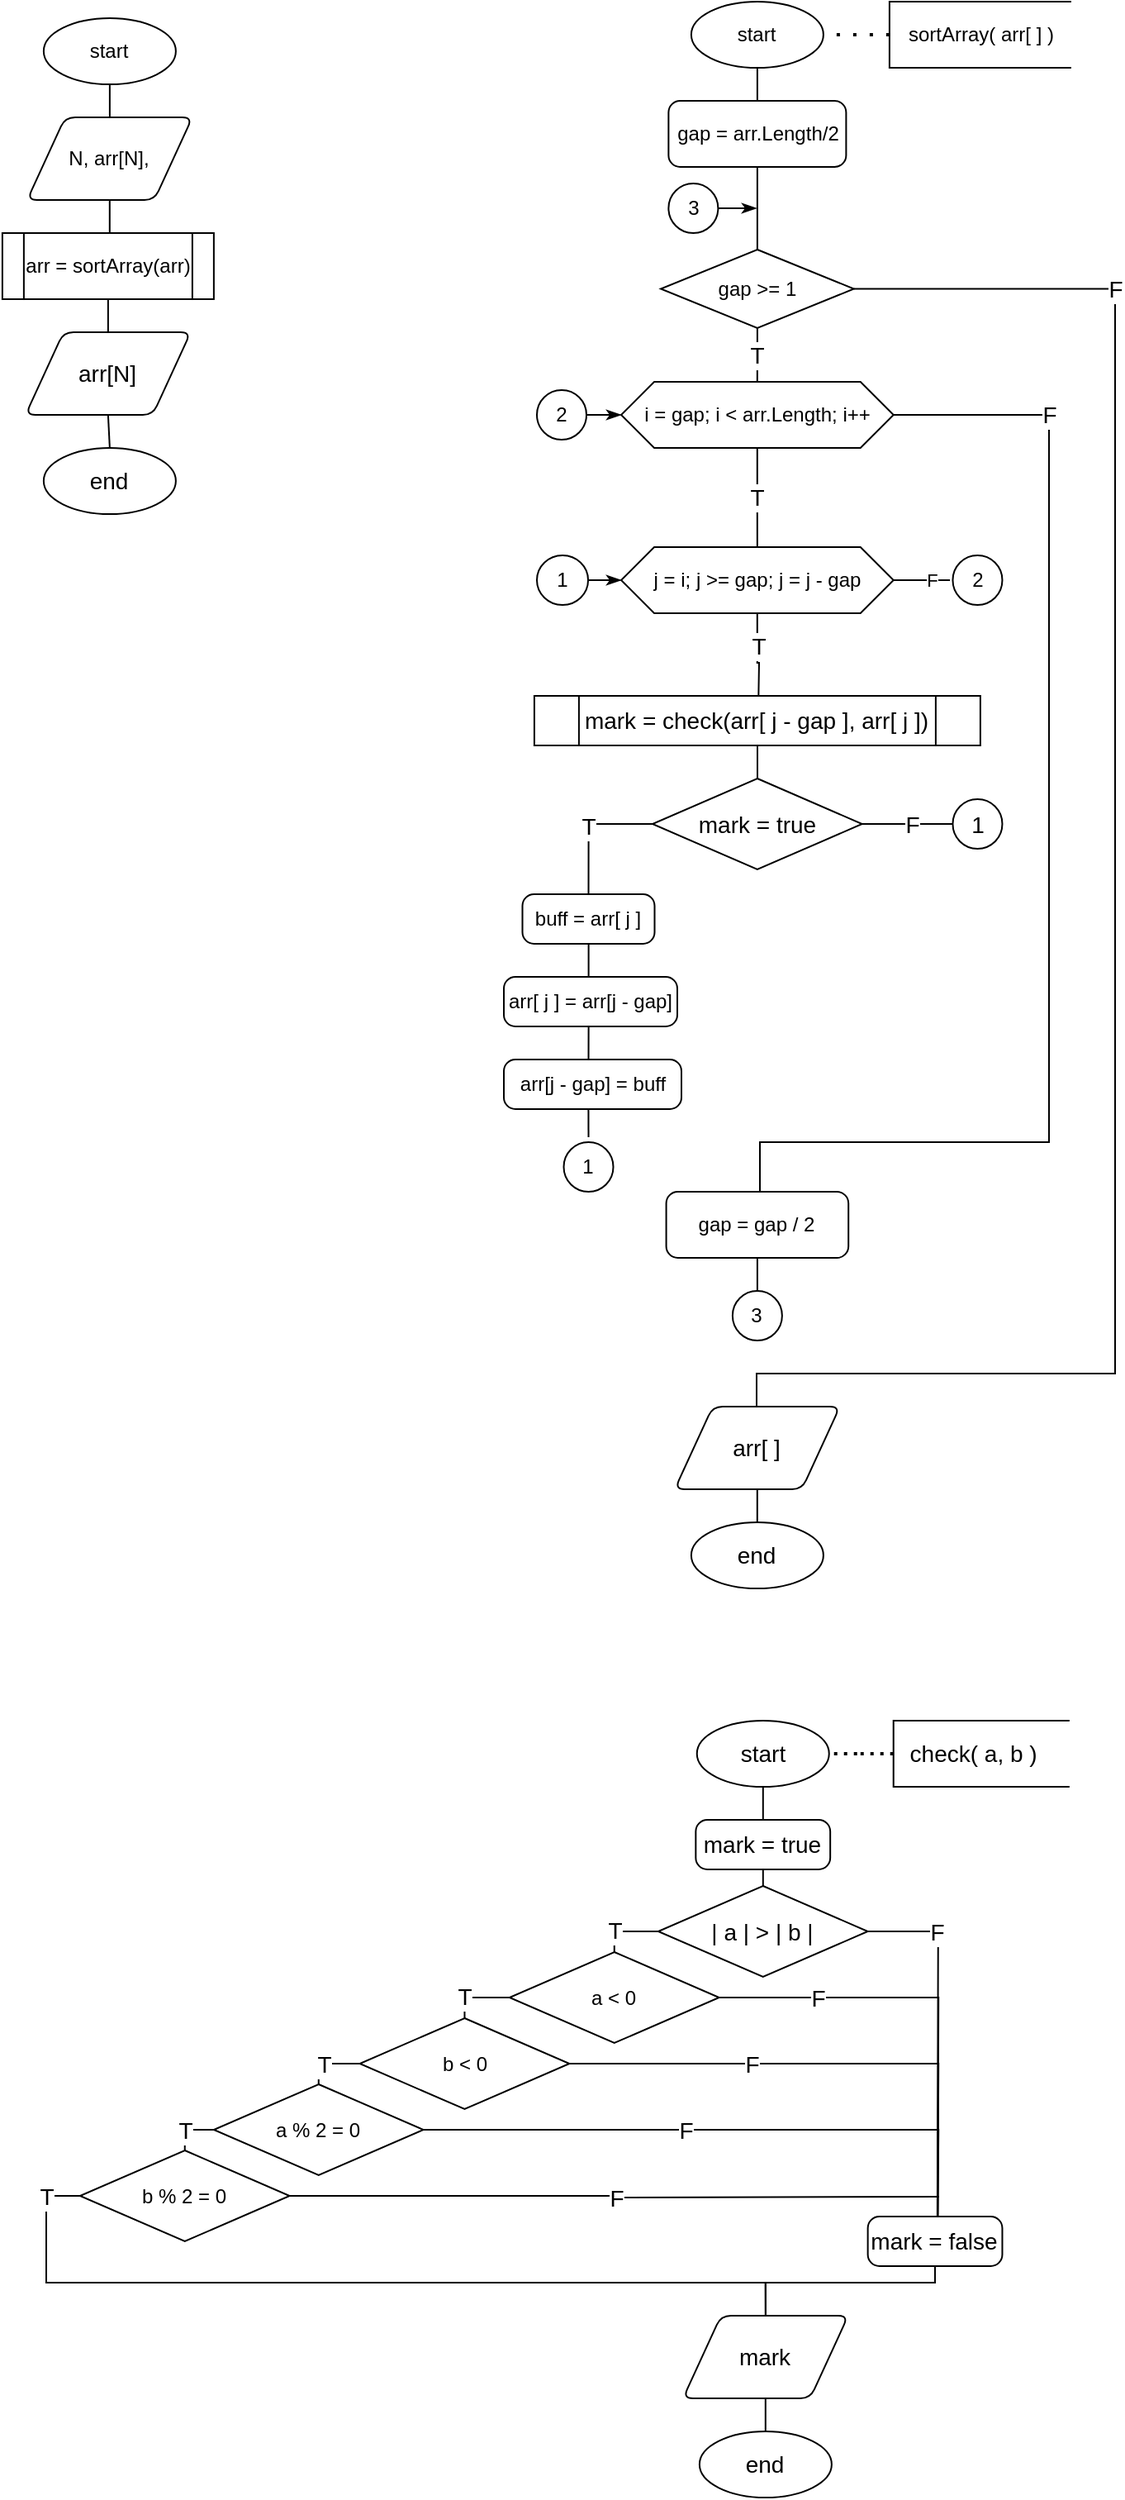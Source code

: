 <mxfile version="15.8.7" type="device"><diagram id="K6fFUGnaagTnrw5q7ahU" name="Страница 1"><mxGraphModel dx="1730" dy="1082" grid="1" gridSize="10" guides="1" tooltips="1" connect="1" arrows="1" fold="1" page="1" pageScale="1" pageWidth="1169" pageHeight="1654" math="0" shadow="0"><root><mxCell id="0"/><mxCell id="1" parent="0"/><mxCell id="DoVpmGLQupUpSL7zxq_h-4" style="edgeStyle=orthogonalEdgeStyle;rounded=0;orthogonalLoop=1;jettySize=auto;html=1;exitX=0.5;exitY=1;exitDx=0;exitDy=0;exitPerimeter=0;entryX=0.5;entryY=0;entryDx=0;entryDy=0;endArrow=none;endFill=0;" edge="1" parent="1" source="DoVpmGLQupUpSL7zxq_h-1" target="DoVpmGLQupUpSL7zxq_h-3"><mxGeometry relative="1" as="geometry"/></mxCell><mxCell id="DoVpmGLQupUpSL7zxq_h-1" value="start" style="strokeWidth=1;html=1;shape=mxgraph.flowchart.start_1;whiteSpace=wrap;" vertex="1" parent="1"><mxGeometry x="421.44" y="50" width="80" height="40" as="geometry"/></mxCell><mxCell id="DoVpmGLQupUpSL7zxq_h-6" value="" style="edgeStyle=orthogonalEdgeStyle;rounded=0;orthogonalLoop=1;jettySize=auto;html=1;endArrow=none;endFill=0;" edge="1" parent="1" source="DoVpmGLQupUpSL7zxq_h-3" target="DoVpmGLQupUpSL7zxq_h-5"><mxGeometry relative="1" as="geometry"/></mxCell><mxCell id="DoVpmGLQupUpSL7zxq_h-3" value="N, arr[N]," style="shape=parallelogram;html=1;strokeWidth=1;perimeter=parallelogramPerimeter;whiteSpace=wrap;rounded=1;arcSize=12;size=0.23;" vertex="1" parent="1"><mxGeometry x="411.44" y="110" width="100" height="50" as="geometry"/></mxCell><mxCell id="DoVpmGLQupUpSL7zxq_h-142" style="edgeStyle=orthogonalEdgeStyle;rounded=0;orthogonalLoop=1;jettySize=auto;html=1;exitX=0.5;exitY=1;exitDx=0;exitDy=0;entryX=0.5;entryY=0;entryDx=0;entryDy=0;fontSize=14;endArrow=none;endFill=0;strokeWidth=1;" edge="1" parent="1" source="DoVpmGLQupUpSL7zxq_h-5" target="DoVpmGLQupUpSL7zxq_h-141"><mxGeometry relative="1" as="geometry"/></mxCell><mxCell id="DoVpmGLQupUpSL7zxq_h-5" value="arr = sortArray(arr)" style="shape=process;whiteSpace=wrap;html=1;backgroundOutline=1;strokeWidth=1;" vertex="1" parent="1"><mxGeometry x="396.44" y="180" width="128" height="40" as="geometry"/></mxCell><mxCell id="DoVpmGLQupUpSL7zxq_h-10" value="" style="edgeStyle=orthogonalEdgeStyle;rounded=0;orthogonalLoop=1;jettySize=auto;html=1;endArrow=none;endFill=0;dashed=1;dashPattern=1 4;strokeWidth=2;" edge="1" parent="1" source="DoVpmGLQupUpSL7zxq_h-8" target="DoVpmGLQupUpSL7zxq_h-9"><mxGeometry relative="1" as="geometry"/></mxCell><mxCell id="DoVpmGLQupUpSL7zxq_h-8" value="&amp;nbsp; &amp;nbsp;sortArray( arr[ ] )" style="strokeWidth=1;html=1;shape=mxgraph.flowchart.annotation_1;align=left;pointerEvents=1;" vertex="1" parent="1"><mxGeometry x="933.44" y="40" width="110" height="40" as="geometry"/></mxCell><mxCell id="DoVpmGLQupUpSL7zxq_h-15" style="edgeStyle=orthogonalEdgeStyle;rounded=0;orthogonalLoop=1;jettySize=auto;html=1;exitX=0.5;exitY=1;exitDx=0;exitDy=0;exitPerimeter=0;entryX=0.5;entryY=0;entryDx=0;entryDy=0;endArrow=none;endFill=0;strokeWidth=1;" edge="1" parent="1" source="DoVpmGLQupUpSL7zxq_h-9" target="DoVpmGLQupUpSL7zxq_h-14"><mxGeometry relative="1" as="geometry"/></mxCell><mxCell id="DoVpmGLQupUpSL7zxq_h-9" value="start" style="strokeWidth=1;html=1;shape=mxgraph.flowchart.start_1;whiteSpace=wrap;" vertex="1" parent="1"><mxGeometry x="813.44" y="40.0" width="80" height="40" as="geometry"/></mxCell><mxCell id="DoVpmGLQupUpSL7zxq_h-77" value="" style="edgeStyle=orthogonalEdgeStyle;rounded=0;orthogonalLoop=1;jettySize=auto;html=1;endArrow=none;endFill=0;strokeWidth=1;" edge="1" parent="1" source="DoVpmGLQupUpSL7zxq_h-14" target="DoVpmGLQupUpSL7zxq_h-17"><mxGeometry relative="1" as="geometry"/></mxCell><mxCell id="DoVpmGLQupUpSL7zxq_h-14" value="gap = arr.Length/2" style="rounded=1;whiteSpace=wrap;html=1;absoluteArcSize=1;arcSize=14;strokeWidth=1;" vertex="1" parent="1"><mxGeometry x="799.69" y="100" width="107.5" height="40" as="geometry"/></mxCell><mxCell id="DoVpmGLQupUpSL7zxq_h-21" value="&lt;font style=&quot;font-size: 14px&quot;&gt;T&lt;/font&gt;" style="edgeStyle=orthogonalEdgeStyle;rounded=0;orthogonalLoop=1;jettySize=auto;html=1;endArrow=none;endFill=0;strokeWidth=1;" edge="1" parent="1" source="DoVpmGLQupUpSL7zxq_h-17" target="DoVpmGLQupUpSL7zxq_h-20"><mxGeometry relative="1" as="geometry"/></mxCell><mxCell id="DoVpmGLQupUpSL7zxq_h-80" value="&lt;font style=&quot;font-size: 14px&quot;&gt;F&lt;/font&gt;" style="edgeStyle=orthogonalEdgeStyle;rounded=0;orthogonalLoop=1;jettySize=auto;html=1;endArrow=none;endFill=0;strokeWidth=1;" edge="1" parent="1" source="DoVpmGLQupUpSL7zxq_h-17"><mxGeometry x="-0.713" relative="1" as="geometry"><mxPoint x="853" y="940" as="targetPoint"/><Array as="points"><mxPoint x="1070" y="214"/><mxPoint x="1070" y="870"/><mxPoint x="853" y="870"/></Array><mxPoint as="offset"/></mxGeometry></mxCell><mxCell id="DoVpmGLQupUpSL7zxq_h-17" value="gap &amp;gt;= 1" style="strokeWidth=1;html=1;shape=mxgraph.flowchart.decision;whiteSpace=wrap;" vertex="1" parent="1"><mxGeometry x="795" y="190" width="116.88" height="47.5" as="geometry"/></mxCell><mxCell id="DoVpmGLQupUpSL7zxq_h-48" value="&lt;font style=&quot;font-size: 14px&quot;&gt;T&lt;/font&gt;" style="edgeStyle=orthogonalEdgeStyle;rounded=0;orthogonalLoop=1;jettySize=auto;html=1;endArrow=none;endFill=0;strokeWidth=1;" edge="1" parent="1" source="DoVpmGLQupUpSL7zxq_h-20"><mxGeometry x="-0.25" relative="1" as="geometry"><mxPoint x="853.44" y="390.0" as="targetPoint"/><Array as="points"><mxPoint x="853" y="340"/><mxPoint x="853" y="340"/></Array><mxPoint as="offset"/></mxGeometry></mxCell><mxCell id="DoVpmGLQupUpSL7zxq_h-70" value="&lt;font style=&quot;font-size: 14px&quot;&gt;F&lt;/font&gt;" style="edgeStyle=orthogonalEdgeStyle;rounded=0;orthogonalLoop=1;jettySize=auto;html=1;entryX=0.5;entryY=0;entryDx=0;entryDy=0;endArrow=none;endFill=0;strokeWidth=1;" edge="1" parent="1" source="DoVpmGLQupUpSL7zxq_h-20" target="DoVpmGLQupUpSL7zxq_h-69"><mxGeometry x="-0.746" relative="1" as="geometry"><Array as="points"><mxPoint x="1030" y="290"/><mxPoint x="1030" y="730"/><mxPoint x="855" y="730"/></Array><mxPoint as="offset"/></mxGeometry></mxCell><mxCell id="DoVpmGLQupUpSL7zxq_h-20" value="i = gap; i &amp;lt; arr.Length; i++" style="shape=hexagon;perimeter=hexagonPerimeter2;whiteSpace=wrap;html=1;fixedSize=1;strokeWidth=1;" vertex="1" parent="1"><mxGeometry x="771.02" y="270" width="164.84" height="40" as="geometry"/></mxCell><mxCell id="DoVpmGLQupUpSL7zxq_h-25" value="&lt;font style=&quot;font-size: 14px&quot;&gt;T&lt;/font&gt;" style="edgeStyle=orthogonalEdgeStyle;rounded=0;orthogonalLoop=1;jettySize=auto;html=1;endArrow=none;endFill=0;strokeWidth=1;" edge="1" parent="1" source="DoVpmGLQupUpSL7zxq_h-22"><mxGeometry x="-0.34" y="1" relative="1" as="geometry"><mxPoint x="854" y="470" as="targetPoint"/><mxPoint as="offset"/></mxGeometry></mxCell><mxCell id="DoVpmGLQupUpSL7zxq_h-66" value="F" style="edgeStyle=orthogonalEdgeStyle;rounded=0;orthogonalLoop=1;jettySize=auto;html=1;endArrow=none;endFill=0;strokeWidth=1;" edge="1" parent="1" source="DoVpmGLQupUpSL7zxq_h-22"><mxGeometry x="0.379" relative="1" as="geometry"><mxPoint x="970" y="390" as="targetPoint"/><mxPoint as="offset"/></mxGeometry></mxCell><mxCell id="DoVpmGLQupUpSL7zxq_h-22" value="j = i; j &amp;gt;= gap; j = j - gap" style="shape=hexagon;perimeter=hexagonPerimeter2;whiteSpace=wrap;html=1;fixedSize=1;strokeWidth=1;" vertex="1" parent="1"><mxGeometry x="771.02" y="370" width="164.84" height="40" as="geometry"/></mxCell><mxCell id="DoVpmGLQupUpSL7zxq_h-40" value="" style="edgeStyle=orthogonalEdgeStyle;rounded=0;orthogonalLoop=1;jettySize=auto;html=1;endArrow=none;endFill=0;strokeWidth=1;" edge="1" parent="1" source="DoVpmGLQupUpSL7zxq_h-36"><mxGeometry relative="1" as="geometry"><mxPoint x="749.96" y="630" as="targetPoint"/></mxGeometry></mxCell><mxCell id="DoVpmGLQupUpSL7zxq_h-36" value="buff = arr[ j ]" style="rounded=1;whiteSpace=wrap;html=1;absoluteArcSize=1;arcSize=14;strokeWidth=1;" vertex="1" parent="1"><mxGeometry x="711.25" y="580" width="80" height="30" as="geometry"/></mxCell><mxCell id="DoVpmGLQupUpSL7zxq_h-43" style="edgeStyle=orthogonalEdgeStyle;rounded=0;orthogonalLoop=1;jettySize=auto;html=1;exitX=0.5;exitY=1;exitDx=0;exitDy=0;entryX=0.5;entryY=0;entryDx=0;entryDy=0;endArrow=none;endFill=0;strokeWidth=1;" edge="1" parent="1"><mxGeometry relative="1" as="geometry"><mxPoint x="750.0" y="660" as="sourcePoint"/><mxPoint x="751.25" y="680" as="targetPoint"/></mxGeometry></mxCell><mxCell id="DoVpmGLQupUpSL7zxq_h-39" value="arr[ j ] = arr[j - gap]" style="rounded=1;whiteSpace=wrap;html=1;absoluteArcSize=1;arcSize=14;strokeWidth=1;" vertex="1" parent="1"><mxGeometry x="700.0" y="630" width="105" height="30" as="geometry"/></mxCell><mxCell id="DoVpmGLQupUpSL7zxq_h-45" value="" style="edgeStyle=orthogonalEdgeStyle;rounded=0;orthogonalLoop=1;jettySize=auto;html=1;endArrow=none;endFill=0;strokeWidth=1;" edge="1" parent="1"><mxGeometry relative="1" as="geometry"><mxPoint x="751.2" y="710" as="sourcePoint"/><mxPoint x="751.25" y="727" as="targetPoint"/></mxGeometry></mxCell><mxCell id="DoVpmGLQupUpSL7zxq_h-42" value="arr[j - gap] = buff" style="rounded=1;whiteSpace=wrap;html=1;absoluteArcSize=1;arcSize=14;strokeWidth=1;" vertex="1" parent="1"><mxGeometry x="700.0" y="680" width="107.5" height="30" as="geometry"/></mxCell><mxCell id="DoVpmGLQupUpSL7zxq_h-44" value="1" style="ellipse;whiteSpace=wrap;html=1;strokeWidth=1;" vertex="1" parent="1"><mxGeometry x="736.25" y="730" width="30" height="30" as="geometry"/></mxCell><mxCell id="DoVpmGLQupUpSL7zxq_h-149" style="edgeStyle=orthogonalEdgeStyle;rounded=0;orthogonalLoop=1;jettySize=auto;html=1;exitX=1;exitY=0.5;exitDx=0;exitDy=0;entryX=0;entryY=0.5;entryDx=0;entryDy=0;fontSize=14;endArrow=classicThin;endFill=1;strokeWidth=1;" edge="1" parent="1" source="DoVpmGLQupUpSL7zxq_h-49" target="DoVpmGLQupUpSL7zxq_h-22"><mxGeometry relative="1" as="geometry"/></mxCell><mxCell id="DoVpmGLQupUpSL7zxq_h-49" value="1" style="ellipse;whiteSpace=wrap;html=1;strokeWidth=1;" vertex="1" parent="1"><mxGeometry x="720" y="375" width="31.02" height="30" as="geometry"/></mxCell><mxCell id="DoVpmGLQupUpSL7zxq_h-65" value="2" style="ellipse;whiteSpace=wrap;html=1;strokeWidth=1;" vertex="1" parent="1"><mxGeometry x="971.73" y="375" width="30" height="30" as="geometry"/></mxCell><mxCell id="DoVpmGLQupUpSL7zxq_h-68" value="" style="edgeStyle=orthogonalEdgeStyle;rounded=0;orthogonalLoop=1;jettySize=auto;html=1;endArrow=classicThin;endFill=1;strokeWidth=1;" edge="1" parent="1" source="DoVpmGLQupUpSL7zxq_h-67" target="DoVpmGLQupUpSL7zxq_h-20"><mxGeometry relative="1" as="geometry"/></mxCell><mxCell id="DoVpmGLQupUpSL7zxq_h-67" value="2" style="ellipse;whiteSpace=wrap;html=1;strokeWidth=1;" vertex="1" parent="1"><mxGeometry x="720" y="275" width="30" height="30" as="geometry"/></mxCell><mxCell id="DoVpmGLQupUpSL7zxq_h-145" value="" style="edgeStyle=orthogonalEdgeStyle;rounded=0;orthogonalLoop=1;jettySize=auto;html=1;fontSize=14;endArrow=none;endFill=0;strokeWidth=1;" edge="1" parent="1" source="DoVpmGLQupUpSL7zxq_h-69" target="DoVpmGLQupUpSL7zxq_h-71"><mxGeometry relative="1" as="geometry"/></mxCell><mxCell id="DoVpmGLQupUpSL7zxq_h-69" value="gap = gap / 2" style="rounded=1;whiteSpace=wrap;html=1;absoluteArcSize=1;arcSize=14;strokeWidth=1;" vertex="1" parent="1"><mxGeometry x="798.29" y="760" width="110.31" height="40" as="geometry"/></mxCell><mxCell id="DoVpmGLQupUpSL7zxq_h-71" value="3" style="ellipse;whiteSpace=wrap;html=1;strokeWidth=1;" vertex="1" parent="1"><mxGeometry x="838.44" y="820" width="30" height="30" as="geometry"/></mxCell><mxCell id="DoVpmGLQupUpSL7zxq_h-79" style="edgeStyle=orthogonalEdgeStyle;rounded=0;orthogonalLoop=1;jettySize=auto;html=1;endArrow=classicThin;endFill=1;strokeWidth=1;" edge="1" parent="1" source="DoVpmGLQupUpSL7zxq_h-75"><mxGeometry relative="1" as="geometry"><mxPoint x="853" y="165" as="targetPoint"/><Array as="points"><mxPoint x="853" y="165"/></Array></mxGeometry></mxCell><mxCell id="DoVpmGLQupUpSL7zxq_h-75" value="3" style="ellipse;whiteSpace=wrap;html=1;strokeWidth=1;" vertex="1" parent="1"><mxGeometry x="799.69" y="150" width="30" height="30" as="geometry"/></mxCell><mxCell id="DoVpmGLQupUpSL7zxq_h-81" value="arr[ ]" style="shape=parallelogram;html=1;strokeWidth=1;perimeter=parallelogramPerimeter;whiteSpace=wrap;rounded=1;arcSize=12;size=0.23;fontSize=14;" vertex="1" parent="1"><mxGeometry x="803.44" y="890" width="100" height="50" as="geometry"/></mxCell><mxCell id="DoVpmGLQupUpSL7zxq_h-85" value="" style="edgeStyle=orthogonalEdgeStyle;rounded=0;orthogonalLoop=1;jettySize=auto;html=1;fontSize=14;endArrow=none;endFill=0;strokeWidth=1;" edge="1" parent="1" source="DoVpmGLQupUpSL7zxq_h-82" target="DoVpmGLQupUpSL7zxq_h-81"><mxGeometry relative="1" as="geometry"/></mxCell><mxCell id="DoVpmGLQupUpSL7zxq_h-82" value="end" style="strokeWidth=1;html=1;shape=mxgraph.flowchart.start_1;whiteSpace=wrap;fontSize=14;" vertex="1" parent="1"><mxGeometry x="813.44" y="960" width="80" height="40" as="geometry"/></mxCell><mxCell id="DoVpmGLQupUpSL7zxq_h-89" value="&lt;font style=&quot;font-size: 14px&quot;&gt;T&lt;/font&gt;" style="edgeStyle=orthogonalEdgeStyle;rounded=0;orthogonalLoop=1;jettySize=auto;html=1;exitX=0;exitY=0.5;exitDx=0;exitDy=0;exitPerimeter=0;entryX=0.5;entryY=0;entryDx=0;entryDy=0;entryPerimeter=0;endArrow=none;endFill=0;strokeWidth=1;" edge="1" source="DoVpmGLQupUpSL7zxq_h-91" target="DoVpmGLQupUpSL7zxq_h-94" parent="1"><mxGeometry x="0.37" relative="1" as="geometry"><mxPoint as="offset"/></mxGeometry></mxCell><mxCell id="DoVpmGLQupUpSL7zxq_h-132" value="F" style="edgeStyle=orthogonalEdgeStyle;rounded=0;orthogonalLoop=1;jettySize=auto;html=1;entryX=0.5;entryY=0;entryDx=0;entryDy=0;fontSize=14;endArrow=none;endFill=0;strokeWidth=1;" edge="1" parent="1" source="DoVpmGLQupUpSL7zxq_h-91"><mxGeometry x="-0.566" relative="1" as="geometry"><mxPoint x="962.585" y="1390" as="targetPoint"/><mxPoint as="offset"/></mxGeometry></mxCell><mxCell id="DoVpmGLQupUpSL7zxq_h-91" value="a &amp;lt; 0" style="strokeWidth=1;html=1;shape=mxgraph.flowchart.decision;whiteSpace=wrap;" vertex="1" parent="1"><mxGeometry x="703.44" y="1220" width="126.88" height="55" as="geometry"/></mxCell><mxCell id="DoVpmGLQupUpSL7zxq_h-92" value="&lt;font style=&quot;font-size: 14px&quot;&gt;T&lt;/font&gt;" style="edgeStyle=orthogonalEdgeStyle;rounded=0;orthogonalLoop=1;jettySize=auto;html=1;exitX=0;exitY=0.5;exitDx=0;exitDy=0;exitPerimeter=0;entryX=0.5;entryY=0;entryDx=0;entryDy=0;entryPerimeter=0;endArrow=none;endFill=0;strokeWidth=1;" edge="1" source="DoVpmGLQupUpSL7zxq_h-94" target="DoVpmGLQupUpSL7zxq_h-97" parent="1"><mxGeometry x="0.139" relative="1" as="geometry"><mxPoint as="offset"/></mxGeometry></mxCell><mxCell id="DoVpmGLQupUpSL7zxq_h-133" value="F" style="edgeStyle=orthogonalEdgeStyle;rounded=0;orthogonalLoop=1;jettySize=auto;html=1;entryX=0.5;entryY=0;entryDx=0;entryDy=0;fontSize=14;endArrow=none;endFill=0;strokeWidth=1;" edge="1" parent="1" source="DoVpmGLQupUpSL7zxq_h-94"><mxGeometry x="-0.322" relative="1" as="geometry"><mxPoint x="962.585" y="1390" as="targetPoint"/><mxPoint as="offset"/></mxGeometry></mxCell><mxCell id="DoVpmGLQupUpSL7zxq_h-94" value="b &amp;lt; 0" style="strokeWidth=1;html=1;shape=mxgraph.flowchart.decision;whiteSpace=wrap;" vertex="1" parent="1"><mxGeometry x="612.81" y="1260" width="126.88" height="55" as="geometry"/></mxCell><mxCell id="DoVpmGLQupUpSL7zxq_h-95" value="&lt;font style=&quot;font-size: 14px&quot;&gt;T&lt;/font&gt;" style="edgeStyle=orthogonalEdgeStyle;rounded=0;orthogonalLoop=1;jettySize=auto;html=1;exitX=0;exitY=0.5;exitDx=0;exitDy=0;exitPerimeter=0;entryX=0.5;entryY=0;entryDx=0;entryDy=0;entryPerimeter=0;endArrow=none;endFill=0;strokeWidth=1;" edge="1" source="DoVpmGLQupUpSL7zxq_h-97" target="DoVpmGLQupUpSL7zxq_h-99" parent="1"><mxGeometry x="0.139" relative="1" as="geometry"><mxPoint as="offset"/></mxGeometry></mxCell><mxCell id="DoVpmGLQupUpSL7zxq_h-134" value="F" style="edgeStyle=orthogonalEdgeStyle;rounded=0;orthogonalLoop=1;jettySize=auto;html=1;entryX=0.5;entryY=0;entryDx=0;entryDy=0;fontSize=14;endArrow=none;endFill=0;strokeWidth=1;" edge="1" parent="1" source="DoVpmGLQupUpSL7zxq_h-97"><mxGeometry x="-0.151" relative="1" as="geometry"><mxPoint x="962.585" y="1390" as="targetPoint"/><mxPoint as="offset"/></mxGeometry></mxCell><mxCell id="DoVpmGLQupUpSL7zxq_h-97" value="a % 2 = 0" style="strokeWidth=1;html=1;shape=mxgraph.flowchart.decision;whiteSpace=wrap;" vertex="1" parent="1"><mxGeometry x="524.44" y="1300" width="126.88" height="55" as="geometry"/></mxCell><mxCell id="DoVpmGLQupUpSL7zxq_h-123" value="T" style="edgeStyle=orthogonalEdgeStyle;rounded=0;orthogonalLoop=1;jettySize=auto;html=1;exitX=0;exitY=0.5;exitDx=0;exitDy=0;exitPerimeter=0;entryX=0.5;entryY=0;entryDx=0;entryDy=0;fontSize=14;endArrow=none;endFill=0;strokeWidth=1;" edge="1" parent="1" source="DoVpmGLQupUpSL7zxq_h-99" target="DoVpmGLQupUpSL7zxq_h-122"><mxGeometry x="-0.921" relative="1" as="geometry"><Array as="points"><mxPoint x="423.0" y="1368"/><mxPoint x="423.0" y="1420"/><mxPoint x="858" y="1420"/></Array><mxPoint as="offset"/></mxGeometry></mxCell><mxCell id="DoVpmGLQupUpSL7zxq_h-135" value="F" style="edgeStyle=orthogonalEdgeStyle;rounded=0;orthogonalLoop=1;jettySize=auto;html=1;fontSize=14;endArrow=none;endFill=0;strokeWidth=1;" edge="1" parent="1" source="DoVpmGLQupUpSL7zxq_h-99"><mxGeometry x="0.001" relative="1" as="geometry"><mxPoint x="963.44" y="1368" as="targetPoint"/><mxPoint x="1" as="offset"/></mxGeometry></mxCell><mxCell id="DoVpmGLQupUpSL7zxq_h-99" value="b % 2 = 0" style="strokeWidth=1;html=1;shape=mxgraph.flowchart.decision;whiteSpace=wrap;" vertex="1" parent="1"><mxGeometry x="443.44" y="1340" width="126.88" height="55" as="geometry"/></mxCell><mxCell id="DoVpmGLQupUpSL7zxq_h-107" value="" style="edgeStyle=orthogonalEdgeStyle;rounded=0;orthogonalLoop=1;jettySize=auto;html=1;fontSize=14;endArrow=none;endFill=0;strokeWidth=1;" edge="1" parent="1" source="DoVpmGLQupUpSL7zxq_h-105" target="DoVpmGLQupUpSL7zxq_h-106"><mxGeometry relative="1" as="geometry"/></mxCell><mxCell id="DoVpmGLQupUpSL7zxq_h-105" value="mark = check(arr[ j - gap ], arr[ j ])" style="shape=process;whiteSpace=wrap;html=1;backgroundOutline=1;strokeWidth=1;fontSize=14;" vertex="1" parent="1"><mxGeometry x="718.45" y="460" width="269.99" height="30" as="geometry"/></mxCell><mxCell id="DoVpmGLQupUpSL7zxq_h-108" value="T" style="edgeStyle=orthogonalEdgeStyle;rounded=0;orthogonalLoop=1;jettySize=auto;html=1;exitX=0;exitY=0.5;exitDx=0;exitDy=0;exitPerimeter=0;entryX=0.5;entryY=0;entryDx=0;entryDy=0;fontSize=14;endArrow=none;endFill=0;strokeWidth=1;" edge="1" parent="1" source="DoVpmGLQupUpSL7zxq_h-106" target="DoVpmGLQupUpSL7zxq_h-36"><mxGeometry relative="1" as="geometry"/></mxCell><mxCell id="DoVpmGLQupUpSL7zxq_h-110" value="F" style="edgeStyle=orthogonalEdgeStyle;rounded=0;orthogonalLoop=1;jettySize=auto;html=1;entryX=0;entryY=0.5;entryDx=0;entryDy=0;fontSize=14;endArrow=none;endFill=0;strokeWidth=1;" edge="1" parent="1" source="DoVpmGLQupUpSL7zxq_h-106" target="DoVpmGLQupUpSL7zxq_h-109"><mxGeometry x="0.113" relative="1" as="geometry"><mxPoint as="offset"/></mxGeometry></mxCell><mxCell id="DoVpmGLQupUpSL7zxq_h-106" value="mark = true" style="strokeWidth=1;html=1;shape=mxgraph.flowchart.decision;whiteSpace=wrap;fontSize=14;" vertex="1" parent="1"><mxGeometry x="790" y="510" width="126.88" height="55" as="geometry"/></mxCell><mxCell id="DoVpmGLQupUpSL7zxq_h-109" value="1" style="ellipse;whiteSpace=wrap;html=1;strokeWidth=1;fontSize=14;" vertex="1" parent="1"><mxGeometry x="971.73" y="522.5" width="30" height="30" as="geometry"/></mxCell><mxCell id="DoVpmGLQupUpSL7zxq_h-119" value="" style="edgeStyle=orthogonalEdgeStyle;rounded=0;orthogonalLoop=1;jettySize=auto;html=1;fontSize=14;endArrow=none;endFill=0;strokeWidth=1;" edge="1" parent="1" source="DoVpmGLQupUpSL7zxq_h-111" target="DoVpmGLQupUpSL7zxq_h-118"><mxGeometry relative="1" as="geometry"/></mxCell><mxCell id="DoVpmGLQupUpSL7zxq_h-111" value="mark = true" style="rounded=1;whiteSpace=wrap;html=1;absoluteArcSize=1;arcSize=14;strokeWidth=1;fontSize=14;" vertex="1" parent="1"><mxGeometry x="816.17" y="1140" width="81.41" height="30" as="geometry"/></mxCell><mxCell id="DoVpmGLQupUpSL7zxq_h-114" value="" style="edgeStyle=orthogonalEdgeStyle;rounded=0;orthogonalLoop=1;jettySize=auto;html=1;fontSize=14;endArrow=none;endFill=0;strokeWidth=1;" edge="1" parent="1" source="DoVpmGLQupUpSL7zxq_h-113" target="DoVpmGLQupUpSL7zxq_h-111"><mxGeometry relative="1" as="geometry"/></mxCell><mxCell id="DoVpmGLQupUpSL7zxq_h-113" value="start" style="strokeWidth=1;html=1;shape=mxgraph.flowchart.start_1;whiteSpace=wrap;fontSize=14;" vertex="1" parent="1"><mxGeometry x="816.88" y="1080" width="80" height="40" as="geometry"/></mxCell><mxCell id="DoVpmGLQupUpSL7zxq_h-117" value="" style="edgeStyle=orthogonalEdgeStyle;rounded=0;orthogonalLoop=1;jettySize=auto;html=1;fontSize=14;endArrow=none;endFill=0;strokeWidth=2;dashed=1;dashPattern=1 2;" edge="1" parent="1" source="DoVpmGLQupUpSL7zxq_h-116" target="DoVpmGLQupUpSL7zxq_h-113"><mxGeometry relative="1" as="geometry"/></mxCell><mxCell id="DoVpmGLQupUpSL7zxq_h-116" value="&amp;nbsp; check( a, b )" style="strokeWidth=1;html=1;shape=mxgraph.flowchart.annotation_1;align=left;pointerEvents=1;fontSize=14;" vertex="1" parent="1"><mxGeometry x="935.86" y="1080" width="106.56" height="40" as="geometry"/></mxCell><mxCell id="DoVpmGLQupUpSL7zxq_h-121" value="T" style="edgeStyle=orthogonalEdgeStyle;rounded=0;orthogonalLoop=1;jettySize=auto;html=1;entryX=0.5;entryY=0;entryDx=0;entryDy=0;entryPerimeter=0;fontSize=14;endArrow=none;endFill=0;strokeWidth=1;" edge="1" parent="1" source="DoVpmGLQupUpSL7zxq_h-118" target="DoVpmGLQupUpSL7zxq_h-91"><mxGeometry x="0.358" relative="1" as="geometry"><Array as="points"><mxPoint x="766.44" y="1208"/></Array><mxPoint as="offset"/></mxGeometry></mxCell><mxCell id="DoVpmGLQupUpSL7zxq_h-130" value="F" style="edgeStyle=orthogonalEdgeStyle;rounded=0;orthogonalLoop=1;jettySize=auto;html=1;fontSize=14;endArrow=none;endFill=0;strokeWidth=1;" edge="1" parent="1" source="DoVpmGLQupUpSL7zxq_h-118"><mxGeometry x="-0.608" relative="1" as="geometry"><mxPoint x="962.44" y="1380" as="targetPoint"/><mxPoint as="offset"/></mxGeometry></mxCell><mxCell id="DoVpmGLQupUpSL7zxq_h-118" value="| a | &amp;gt; | b |" style="strokeWidth=1;html=1;shape=mxgraph.flowchart.decision;whiteSpace=wrap;fontSize=14;" vertex="1" parent="1"><mxGeometry x="793.44" y="1180" width="126.88" height="55" as="geometry"/></mxCell><mxCell id="DoVpmGLQupUpSL7zxq_h-137" value="" style="edgeStyle=orthogonalEdgeStyle;rounded=0;orthogonalLoop=1;jettySize=auto;html=1;fontSize=14;endArrow=none;endFill=0;strokeWidth=1;" edge="1" parent="1" source="DoVpmGLQupUpSL7zxq_h-122" target="DoVpmGLQupUpSL7zxq_h-124"><mxGeometry relative="1" as="geometry"/></mxCell><mxCell id="DoVpmGLQupUpSL7zxq_h-122" value="mark" style="shape=parallelogram;html=1;strokeWidth=1;perimeter=parallelogramPerimeter;whiteSpace=wrap;rounded=1;arcSize=12;size=0.23;fontSize=14;" vertex="1" parent="1"><mxGeometry x="808.44" y="1440" width="100" height="50" as="geometry"/></mxCell><mxCell id="DoVpmGLQupUpSL7zxq_h-124" value="end" style="strokeWidth=1;html=1;shape=mxgraph.flowchart.start_1;whiteSpace=wrap;fontSize=14;" vertex="1" parent="1"><mxGeometry x="818.44" y="1510" width="80" height="40" as="geometry"/></mxCell><mxCell id="DoVpmGLQupUpSL7zxq_h-140" style="edgeStyle=orthogonalEdgeStyle;rounded=0;orthogonalLoop=1;jettySize=auto;html=1;entryX=0.5;entryY=0;entryDx=0;entryDy=0;fontSize=14;endArrow=none;endFill=0;strokeWidth=1;" edge="1" parent="1" source="DoVpmGLQupUpSL7zxq_h-138" target="DoVpmGLQupUpSL7zxq_h-122"><mxGeometry relative="1" as="geometry"><Array as="points"><mxPoint x="961" y="1420"/><mxPoint x="858" y="1420"/></Array></mxGeometry></mxCell><mxCell id="DoVpmGLQupUpSL7zxq_h-138" value="mark = false" style="rounded=1;whiteSpace=wrap;html=1;absoluteArcSize=1;arcSize=14;strokeWidth=1;fontSize=14;" vertex="1" parent="1"><mxGeometry x="920.32" y="1380" width="81.41" height="30" as="geometry"/></mxCell><mxCell id="DoVpmGLQupUpSL7zxq_h-144" style="edgeStyle=orthogonalEdgeStyle;rounded=0;orthogonalLoop=1;jettySize=auto;html=1;exitX=0.5;exitY=1;exitDx=0;exitDy=0;entryX=0.5;entryY=0;entryDx=0;entryDy=0;entryPerimeter=0;fontSize=14;endArrow=none;endFill=0;strokeWidth=1;" edge="1" parent="1" source="DoVpmGLQupUpSL7zxq_h-141" target="DoVpmGLQupUpSL7zxq_h-143"><mxGeometry relative="1" as="geometry"/></mxCell><mxCell id="DoVpmGLQupUpSL7zxq_h-141" value="arr[N]" style="shape=parallelogram;html=1;strokeWidth=1;perimeter=parallelogramPerimeter;whiteSpace=wrap;rounded=1;arcSize=12;size=0.23;fontSize=14;" vertex="1" parent="1"><mxGeometry x="410.44" y="240" width="100" height="50" as="geometry"/></mxCell><mxCell id="DoVpmGLQupUpSL7zxq_h-143" value="end" style="strokeWidth=1;html=1;shape=mxgraph.flowchart.start_1;whiteSpace=wrap;fontSize=14;" vertex="1" parent="1"><mxGeometry x="421.44" y="310.0" width="80" height="40" as="geometry"/></mxCell></root></mxGraphModel></diagram></mxfile>